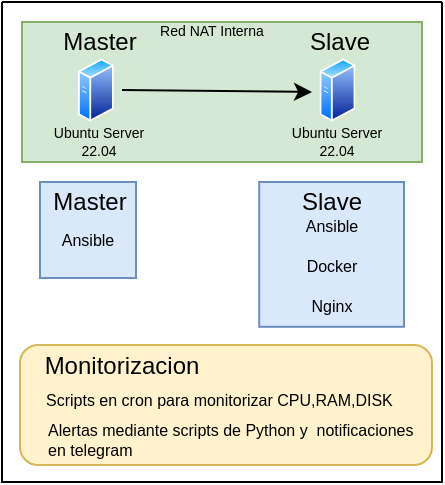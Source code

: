 <mxfile version="21.2.3" type="device">
  <diagram name="Página-1" id="g9y7OFc0SlW-h0Sp7nwA">
    <mxGraphModel dx="391" dy="321" grid="1" gridSize="10" guides="1" tooltips="1" connect="1" arrows="1" fold="1" page="1" pageScale="1" pageWidth="827" pageHeight="1169" math="0" shadow="0">
      <root>
        <mxCell id="0" />
        <mxCell id="1" parent="0" />
        <mxCell id="OiDhf2oz0HeLRmlVTqJ--1" value="" style="swimlane;startSize=0;align=center;" vertex="1" parent="1">
          <mxGeometry x="240" y="200" width="220" height="240" as="geometry">
            <mxRectangle x="240" y="200" width="50" height="40" as="alternateBounds" />
          </mxGeometry>
        </mxCell>
        <mxCell id="OiDhf2oz0HeLRmlVTqJ--22" value="" style="rounded=0;whiteSpace=wrap;html=1;fillColor=#d5e8d4;strokeColor=#82b366;" vertex="1" parent="OiDhf2oz0HeLRmlVTqJ--1">
          <mxGeometry x="10" y="10" width="200" height="70" as="geometry" />
        </mxCell>
        <mxCell id="OiDhf2oz0HeLRmlVTqJ--5" value="" style="endArrow=classic;html=1;rounded=0;" edge="1" parent="OiDhf2oz0HeLRmlVTqJ--1">
          <mxGeometry width="50" height="50" relative="1" as="geometry">
            <mxPoint x="60" y="44" as="sourcePoint" />
            <mxPoint x="155" y="45" as="targetPoint" />
          </mxGeometry>
        </mxCell>
        <mxCell id="OiDhf2oz0HeLRmlVTqJ--6" value="Master" style="text;strokeColor=none;align=center;fillColor=none;html=1;verticalAlign=middle;whiteSpace=wrap;rounded=0;" vertex="1" parent="OiDhf2oz0HeLRmlVTqJ--1">
          <mxGeometry x="29" y="10" width="40" height="20" as="geometry" />
        </mxCell>
        <mxCell id="OiDhf2oz0HeLRmlVTqJ--9" value="Slave" style="text;strokeColor=none;align=center;fillColor=none;html=1;verticalAlign=middle;whiteSpace=wrap;rounded=0;" vertex="1" parent="OiDhf2oz0HeLRmlVTqJ--1">
          <mxGeometry x="149" y="10" width="40" height="20" as="geometry" />
        </mxCell>
        <mxCell id="OiDhf2oz0HeLRmlVTqJ--10" value="" style="whiteSpace=wrap;html=1;aspect=fixed;fillColor=#dae8fc;strokeColor=#6c8ebf;" vertex="1" parent="OiDhf2oz0HeLRmlVTqJ--1">
          <mxGeometry x="19" y="90" width="48" height="48" as="geometry" />
        </mxCell>
        <mxCell id="OiDhf2oz0HeLRmlVTqJ--12" value="" style="whiteSpace=wrap;html=1;aspect=fixed;fillColor=#dae8fc;strokeColor=#6c8ebf;" vertex="1" parent="OiDhf2oz0HeLRmlVTqJ--1">
          <mxGeometry x="128.6" y="90" width="72.4" height="72.4" as="geometry" />
        </mxCell>
        <mxCell id="OiDhf2oz0HeLRmlVTqJ--17" value="" style="rounded=1;whiteSpace=wrap;html=1;fillColor=#fff2cc;strokeColor=#d6b656;" vertex="1" parent="OiDhf2oz0HeLRmlVTqJ--1">
          <mxGeometry x="9" y="171.5" width="206" height="60" as="geometry" />
        </mxCell>
        <mxCell id="OiDhf2oz0HeLRmlVTqJ--18" value="Monitorizacion" style="text;strokeColor=none;align=center;fillColor=none;html=1;verticalAlign=middle;whiteSpace=wrap;rounded=0;" vertex="1" parent="OiDhf2oz0HeLRmlVTqJ--1">
          <mxGeometry x="20" y="171.5" width="80" height="20" as="geometry" />
        </mxCell>
        <mxCell id="OiDhf2oz0HeLRmlVTqJ--20" value="Scripts en cron para monitorizar CPU,RAM,DISK" style="text;strokeColor=none;align=left;fillColor=none;html=1;verticalAlign=middle;whiteSpace=wrap;rounded=0;fontSize=8;" vertex="1" parent="OiDhf2oz0HeLRmlVTqJ--1">
          <mxGeometry x="20" y="188.5" width="190" height="20" as="geometry" />
        </mxCell>
        <mxCell id="OiDhf2oz0HeLRmlVTqJ--23" value="Red NAT Interna" style="text;strokeColor=none;align=center;fillColor=none;html=1;verticalAlign=middle;whiteSpace=wrap;rounded=0;fontSize=7;fontStyle=0" vertex="1" parent="OiDhf2oz0HeLRmlVTqJ--1">
          <mxGeometry x="70" y="10" width="70" height="10" as="geometry" />
        </mxCell>
        <mxCell id="OiDhf2oz0HeLRmlVTqJ--28" value="Ubuntu Server 22.04" style="text;strokeColor=none;align=center;fillColor=none;html=1;verticalAlign=middle;whiteSpace=wrap;rounded=0;fontSize=7;" vertex="1" parent="OiDhf2oz0HeLRmlVTqJ--1">
          <mxGeometry x="22.48" y="60" width="53.04" height="20" as="geometry" />
        </mxCell>
        <mxCell id="OiDhf2oz0HeLRmlVTqJ--27" value="Docker" style="text;strokeColor=none;align=center;fillColor=none;html=1;verticalAlign=middle;whiteSpace=wrap;rounded=0;fontSize=8;" vertex="1" parent="OiDhf2oz0HeLRmlVTqJ--1">
          <mxGeometry x="144.8" y="122.2" width="40" height="20" as="geometry" />
        </mxCell>
        <mxCell id="OiDhf2oz0HeLRmlVTqJ--29" value="Nginx" style="text;strokeColor=none;align=center;fillColor=none;html=1;verticalAlign=middle;whiteSpace=wrap;rounded=0;fontSize=8;" vertex="1" parent="OiDhf2oz0HeLRmlVTqJ--1">
          <mxGeometry x="144.8" y="142.2" width="40" height="20" as="geometry" />
        </mxCell>
        <mxCell id="OiDhf2oz0HeLRmlVTqJ--32" value="" style="image;aspect=fixed;perimeter=ellipsePerimeter;html=1;align=center;shadow=0;dashed=0;spacingTop=3;image=img/lib/active_directory/generic_server.svg;" vertex="1" parent="OiDhf2oz0HeLRmlVTqJ--1">
          <mxGeometry x="158.8" y="28" width="17.92" height="32" as="geometry" />
        </mxCell>
        <mxCell id="OiDhf2oz0HeLRmlVTqJ--31" value="" style="image;aspect=fixed;perimeter=ellipsePerimeter;html=1;align=center;shadow=0;dashed=0;spacingTop=3;image=img/lib/active_directory/generic_server.svg;" vertex="1" parent="OiDhf2oz0HeLRmlVTqJ--1">
          <mxGeometry x="38" y="28" width="17.92" height="32" as="geometry" />
        </mxCell>
        <mxCell id="OiDhf2oz0HeLRmlVTqJ--34" value="Ansible" style="text;strokeColor=none;align=center;fillColor=none;html=1;verticalAlign=middle;whiteSpace=wrap;rounded=0;fontSize=8;" vertex="1" parent="OiDhf2oz0HeLRmlVTqJ--1">
          <mxGeometry x="144.8" y="102.2" width="40" height="20" as="geometry" />
        </mxCell>
        <mxCell id="OiDhf2oz0HeLRmlVTqJ--36" value="Alertas mediante scripts de Python y&amp;nbsp; notificaciones en telegram" style="text;strokeColor=none;align=left;fillColor=none;html=1;verticalAlign=middle;whiteSpace=wrap;rounded=0;fontSize=8;" vertex="1" parent="OiDhf2oz0HeLRmlVTqJ--1">
          <mxGeometry x="21" y="208.5" width="190" height="20" as="geometry" />
        </mxCell>
        <mxCell id="OiDhf2oz0HeLRmlVTqJ--26" value="Slave" style="text;strokeColor=none;align=center;fillColor=none;html=1;verticalAlign=middle;whiteSpace=wrap;rounded=0;" vertex="1" parent="OiDhf2oz0HeLRmlVTqJ--1">
          <mxGeometry x="144.8" y="90.0" width="40" height="20" as="geometry" />
        </mxCell>
        <mxCell id="OiDhf2oz0HeLRmlVTqJ--25" value="Master" style="text;strokeColor=none;align=center;fillColor=none;html=1;verticalAlign=middle;whiteSpace=wrap;rounded=0;" vertex="1" parent="OiDhf2oz0HeLRmlVTqJ--1">
          <mxGeometry x="23.8" y="90" width="40" height="20" as="geometry" />
        </mxCell>
        <mxCell id="OiDhf2oz0HeLRmlVTqJ--39" value="Ubuntu Server 22.04" style="text;strokeColor=none;align=center;fillColor=none;html=1;verticalAlign=middle;whiteSpace=wrap;rounded=0;fontSize=7;" vertex="1" parent="OiDhf2oz0HeLRmlVTqJ--1">
          <mxGeometry x="141.24" y="60" width="53.04" height="20" as="geometry" />
        </mxCell>
        <mxCell id="OiDhf2oz0HeLRmlVTqJ--38" value="Ansible" style="text;strokeColor=none;align=center;fillColor=none;html=1;verticalAlign=middle;whiteSpace=wrap;rounded=0;fontSize=8;" vertex="1" parent="OiDhf2oz0HeLRmlVTqJ--1">
          <mxGeometry x="22.8" y="109" width="40" height="20" as="geometry" />
        </mxCell>
      </root>
    </mxGraphModel>
  </diagram>
</mxfile>
